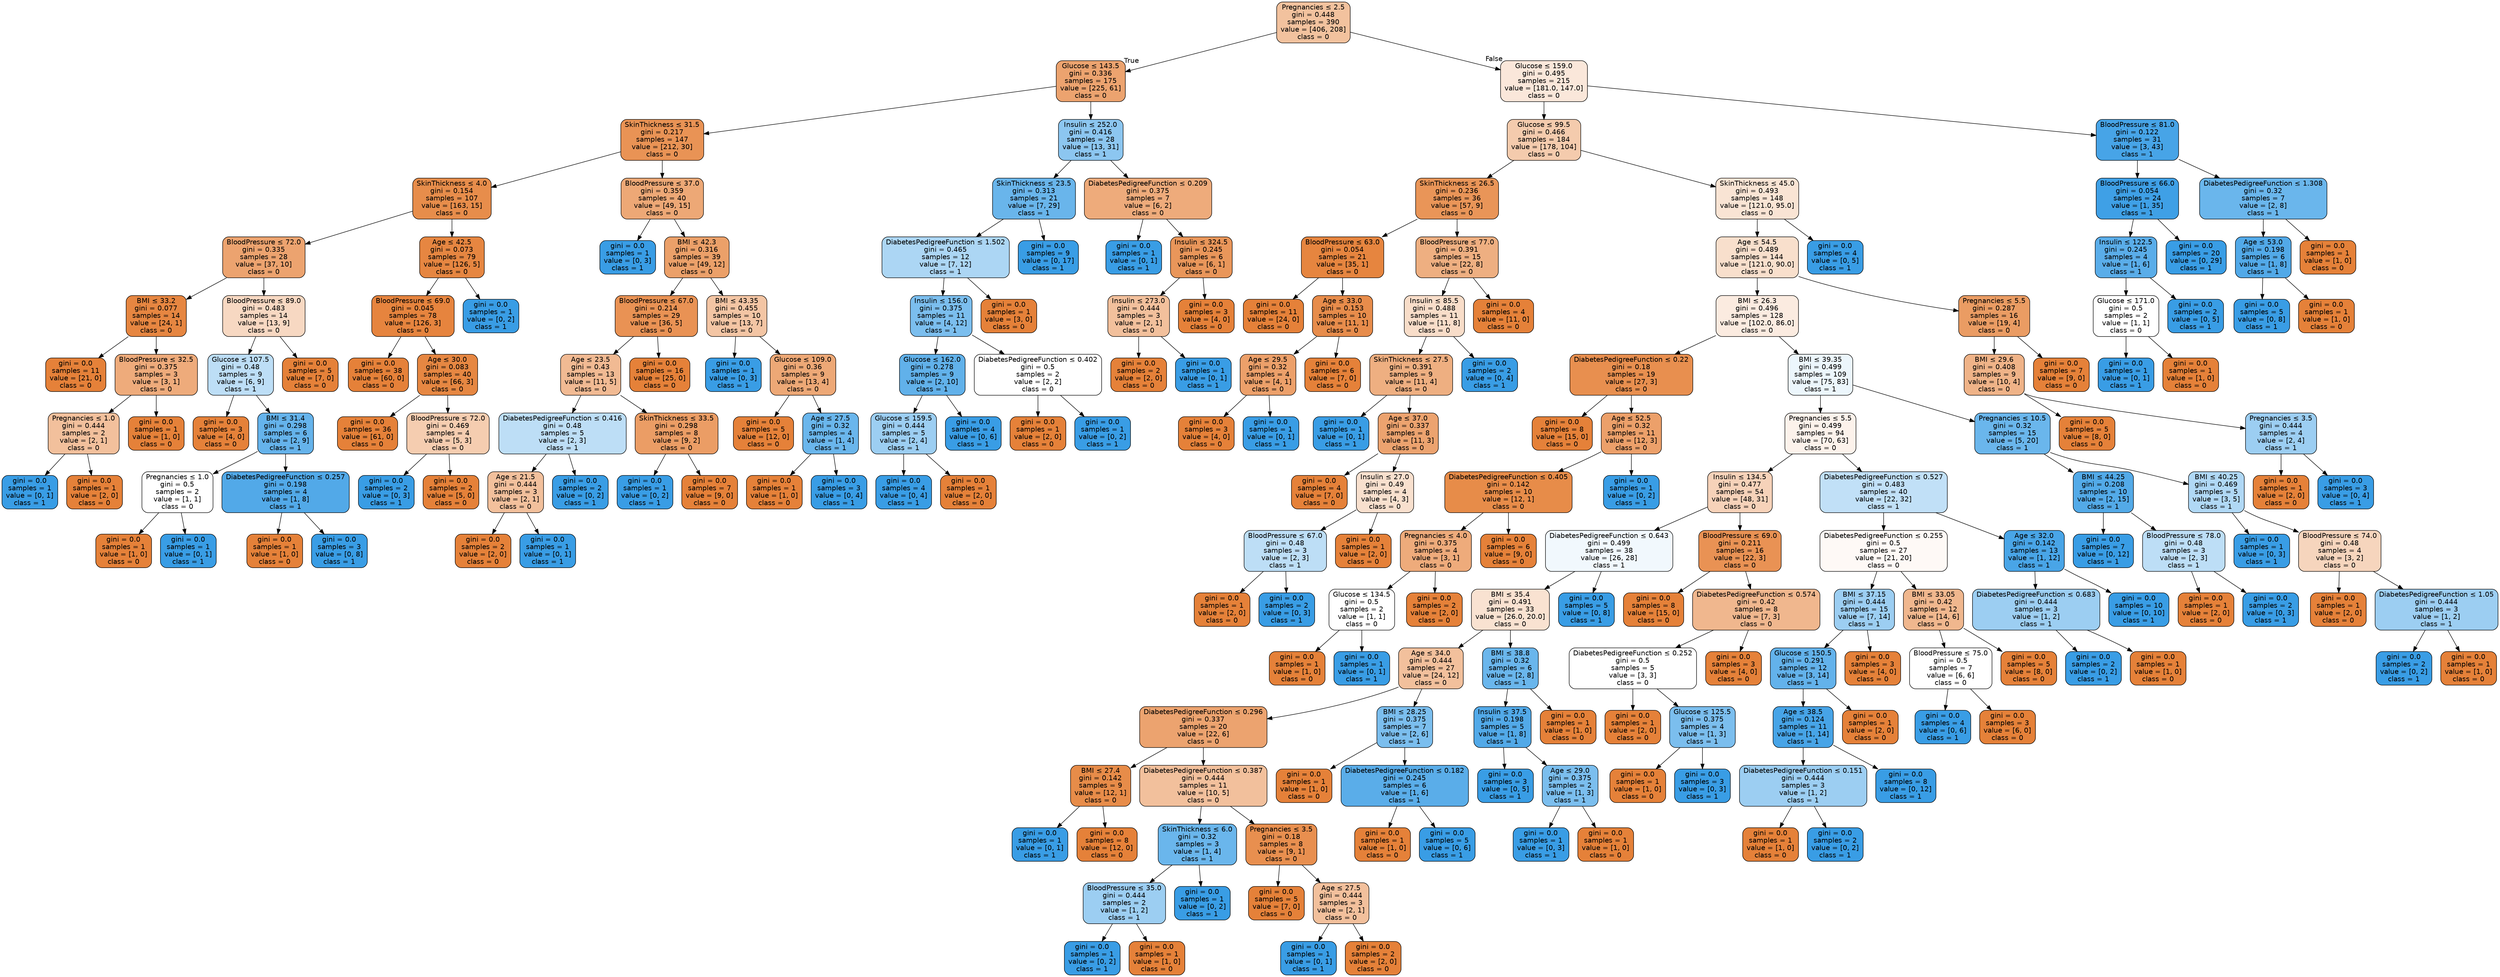 digraph Tree {
node [shape=box, style="filled, rounded", color="black", fontname="helvetica"] ;
edge [fontname="helvetica"] ;
0 [label=<Pregnancies &le; 2.5<br/>gini = 0.448<br/>samples = 390<br/>value = [406, 208]<br/>class = 0>, fillcolor="#f2c29e"] ;
1 [label=<Glucose &le; 143.5<br/>gini = 0.336<br/>samples = 175<br/>value = [225, 61]<br/>class = 0>, fillcolor="#eca36f"] ;
0 -> 1 [labeldistance=2.5, labelangle=45, headlabel="True"] ;
2 [label=<SkinThickness &le; 31.5<br/>gini = 0.217<br/>samples = 147<br/>value = [212, 30]<br/>class = 0>, fillcolor="#e99355"] ;
1 -> 2 ;
3 [label=<SkinThickness &le; 4.0<br/>gini = 0.154<br/>samples = 107<br/>value = [163, 15]<br/>class = 0>, fillcolor="#e78d4b"] ;
2 -> 3 ;
4 [label=<BloodPressure &le; 72.0<br/>gini = 0.335<br/>samples = 28<br/>value = [37, 10]<br/>class = 0>, fillcolor="#eca36f"] ;
3 -> 4 ;
5 [label=<BMI &le; 33.2<br/>gini = 0.077<br/>samples = 14<br/>value = [24, 1]<br/>class = 0>, fillcolor="#e68641"] ;
4 -> 5 ;
6 [label=<gini = 0.0<br/>samples = 11<br/>value = [21, 0]<br/>class = 0>, fillcolor="#e58139"] ;
5 -> 6 ;
7 [label=<BloodPressure &le; 32.5<br/>gini = 0.375<br/>samples = 3<br/>value = [3, 1]<br/>class = 0>, fillcolor="#eeab7b"] ;
5 -> 7 ;
8 [label=<Pregnancies &le; 1.0<br/>gini = 0.444<br/>samples = 2<br/>value = [2, 1]<br/>class = 0>, fillcolor="#f2c09c"] ;
7 -> 8 ;
9 [label=<gini = 0.0<br/>samples = 1<br/>value = [0, 1]<br/>class = 1>, fillcolor="#399de5"] ;
8 -> 9 ;
10 [label=<gini = 0.0<br/>samples = 1<br/>value = [2, 0]<br/>class = 0>, fillcolor="#e58139"] ;
8 -> 10 ;
11 [label=<gini = 0.0<br/>samples = 1<br/>value = [1, 0]<br/>class = 0>, fillcolor="#e58139"] ;
7 -> 11 ;
12 [label=<BloodPressure &le; 89.0<br/>gini = 0.483<br/>samples = 14<br/>value = [13, 9]<br/>class = 0>, fillcolor="#f7d8c2"] ;
4 -> 12 ;
13 [label=<Glucose &le; 107.5<br/>gini = 0.48<br/>samples = 9<br/>value = [6, 9]<br/>class = 1>, fillcolor="#bddef6"] ;
12 -> 13 ;
14 [label=<gini = 0.0<br/>samples = 3<br/>value = [4, 0]<br/>class = 0>, fillcolor="#e58139"] ;
13 -> 14 ;
15 [label=<BMI &le; 31.4<br/>gini = 0.298<br/>samples = 6<br/>value = [2, 9]<br/>class = 1>, fillcolor="#65b3eb"] ;
13 -> 15 ;
16 [label=<Pregnancies &le; 1.0<br/>gini = 0.5<br/>samples = 2<br/>value = [1, 1]<br/>class = 0>, fillcolor="#ffffff"] ;
15 -> 16 ;
17 [label=<gini = 0.0<br/>samples = 1<br/>value = [1, 0]<br/>class = 0>, fillcolor="#e58139"] ;
16 -> 17 ;
18 [label=<gini = 0.0<br/>samples = 1<br/>value = [0, 1]<br/>class = 1>, fillcolor="#399de5"] ;
16 -> 18 ;
19 [label=<DiabetesPedigreeFunction &le; 0.257<br/>gini = 0.198<br/>samples = 4<br/>value = [1, 8]<br/>class = 1>, fillcolor="#52a9e8"] ;
15 -> 19 ;
20 [label=<gini = 0.0<br/>samples = 1<br/>value = [1, 0]<br/>class = 0>, fillcolor="#e58139"] ;
19 -> 20 ;
21 [label=<gini = 0.0<br/>samples = 3<br/>value = [0, 8]<br/>class = 1>, fillcolor="#399de5"] ;
19 -> 21 ;
22 [label=<gini = 0.0<br/>samples = 5<br/>value = [7, 0]<br/>class = 0>, fillcolor="#e58139"] ;
12 -> 22 ;
23 [label=<Age &le; 42.5<br/>gini = 0.073<br/>samples = 79<br/>value = [126, 5]<br/>class = 0>, fillcolor="#e68641"] ;
3 -> 23 ;
24 [label=<BloodPressure &le; 69.0<br/>gini = 0.045<br/>samples = 78<br/>value = [126, 3]<br/>class = 0>, fillcolor="#e6843e"] ;
23 -> 24 ;
25 [label=<gini = 0.0<br/>samples = 38<br/>value = [60, 0]<br/>class = 0>, fillcolor="#e58139"] ;
24 -> 25 ;
26 [label=<Age &le; 30.0<br/>gini = 0.083<br/>samples = 40<br/>value = [66, 3]<br/>class = 0>, fillcolor="#e68742"] ;
24 -> 26 ;
27 [label=<gini = 0.0<br/>samples = 36<br/>value = [61, 0]<br/>class = 0>, fillcolor="#e58139"] ;
26 -> 27 ;
28 [label=<BloodPressure &le; 72.0<br/>gini = 0.469<br/>samples = 4<br/>value = [5, 3]<br/>class = 0>, fillcolor="#f5cdb0"] ;
26 -> 28 ;
29 [label=<gini = 0.0<br/>samples = 2<br/>value = [0, 3]<br/>class = 1>, fillcolor="#399de5"] ;
28 -> 29 ;
30 [label=<gini = 0.0<br/>samples = 2<br/>value = [5, 0]<br/>class = 0>, fillcolor="#e58139"] ;
28 -> 30 ;
31 [label=<gini = 0.0<br/>samples = 1<br/>value = [0, 2]<br/>class = 1>, fillcolor="#399de5"] ;
23 -> 31 ;
32 [label=<BloodPressure &le; 37.0<br/>gini = 0.359<br/>samples = 40<br/>value = [49, 15]<br/>class = 0>, fillcolor="#eda876"] ;
2 -> 32 ;
33 [label=<gini = 0.0<br/>samples = 1<br/>value = [0, 3]<br/>class = 1>, fillcolor="#399de5"] ;
32 -> 33 ;
34 [label=<BMI &le; 42.3<br/>gini = 0.316<br/>samples = 39<br/>value = [49, 12]<br/>class = 0>, fillcolor="#eba069"] ;
32 -> 34 ;
35 [label=<BloodPressure &le; 67.0<br/>gini = 0.214<br/>samples = 29<br/>value = [36, 5]<br/>class = 0>, fillcolor="#e99254"] ;
34 -> 35 ;
36 [label=<Age &le; 23.5<br/>gini = 0.43<br/>samples = 13<br/>value = [11, 5]<br/>class = 0>, fillcolor="#f1ba93"] ;
35 -> 36 ;
37 [label=<DiabetesPedigreeFunction &le; 0.416<br/>gini = 0.48<br/>samples = 5<br/>value = [2, 3]<br/>class = 1>, fillcolor="#bddef6"] ;
36 -> 37 ;
38 [label=<Age &le; 21.5<br/>gini = 0.444<br/>samples = 3<br/>value = [2, 1]<br/>class = 0>, fillcolor="#f2c09c"] ;
37 -> 38 ;
39 [label=<gini = 0.0<br/>samples = 2<br/>value = [2, 0]<br/>class = 0>, fillcolor="#e58139"] ;
38 -> 39 ;
40 [label=<gini = 0.0<br/>samples = 1<br/>value = [0, 1]<br/>class = 1>, fillcolor="#399de5"] ;
38 -> 40 ;
41 [label=<gini = 0.0<br/>samples = 2<br/>value = [0, 2]<br/>class = 1>, fillcolor="#399de5"] ;
37 -> 41 ;
42 [label=<SkinThickness &le; 33.5<br/>gini = 0.298<br/>samples = 8<br/>value = [9, 2]<br/>class = 0>, fillcolor="#eb9d65"] ;
36 -> 42 ;
43 [label=<gini = 0.0<br/>samples = 1<br/>value = [0, 2]<br/>class = 1>, fillcolor="#399de5"] ;
42 -> 43 ;
44 [label=<gini = 0.0<br/>samples = 7<br/>value = [9, 0]<br/>class = 0>, fillcolor="#e58139"] ;
42 -> 44 ;
45 [label=<gini = 0.0<br/>samples = 16<br/>value = [25, 0]<br/>class = 0>, fillcolor="#e58139"] ;
35 -> 45 ;
46 [label=<BMI &le; 43.35<br/>gini = 0.455<br/>samples = 10<br/>value = [13, 7]<br/>class = 0>, fillcolor="#f3c5a4"] ;
34 -> 46 ;
47 [label=<gini = 0.0<br/>samples = 1<br/>value = [0, 3]<br/>class = 1>, fillcolor="#399de5"] ;
46 -> 47 ;
48 [label=<Glucose &le; 109.0<br/>gini = 0.36<br/>samples = 9<br/>value = [13, 4]<br/>class = 0>, fillcolor="#eda876"] ;
46 -> 48 ;
49 [label=<gini = 0.0<br/>samples = 5<br/>value = [12, 0]<br/>class = 0>, fillcolor="#e58139"] ;
48 -> 49 ;
50 [label=<Age &le; 27.5<br/>gini = 0.32<br/>samples = 4<br/>value = [1, 4]<br/>class = 1>, fillcolor="#6ab6ec"] ;
48 -> 50 ;
51 [label=<gini = 0.0<br/>samples = 1<br/>value = [1, 0]<br/>class = 0>, fillcolor="#e58139"] ;
50 -> 51 ;
52 [label=<gini = 0.0<br/>samples = 3<br/>value = [0, 4]<br/>class = 1>, fillcolor="#399de5"] ;
50 -> 52 ;
53 [label=<Insulin &le; 252.0<br/>gini = 0.416<br/>samples = 28<br/>value = [13, 31]<br/>class = 1>, fillcolor="#8cc6f0"] ;
1 -> 53 ;
54 [label=<SkinThickness &le; 23.5<br/>gini = 0.313<br/>samples = 21<br/>value = [7, 29]<br/>class = 1>, fillcolor="#69b5eb"] ;
53 -> 54 ;
55 [label=<DiabetesPedigreeFunction &le; 1.502<br/>gini = 0.465<br/>samples = 12<br/>value = [7, 12]<br/>class = 1>, fillcolor="#acd6f4"] ;
54 -> 55 ;
56 [label=<Insulin &le; 156.0<br/>gini = 0.375<br/>samples = 11<br/>value = [4, 12]<br/>class = 1>, fillcolor="#7bbeee"] ;
55 -> 56 ;
57 [label=<Glucose &le; 162.0<br/>gini = 0.278<br/>samples = 9<br/>value = [2, 10]<br/>class = 1>, fillcolor="#61b1ea"] ;
56 -> 57 ;
58 [label=<Glucose &le; 159.5<br/>gini = 0.444<br/>samples = 5<br/>value = [2, 4]<br/>class = 1>, fillcolor="#9ccef2"] ;
57 -> 58 ;
59 [label=<gini = 0.0<br/>samples = 4<br/>value = [0, 4]<br/>class = 1>, fillcolor="#399de5"] ;
58 -> 59 ;
60 [label=<gini = 0.0<br/>samples = 1<br/>value = [2, 0]<br/>class = 0>, fillcolor="#e58139"] ;
58 -> 60 ;
61 [label=<gini = 0.0<br/>samples = 4<br/>value = [0, 6]<br/>class = 1>, fillcolor="#399de5"] ;
57 -> 61 ;
62 [label=<DiabetesPedigreeFunction &le; 0.402<br/>gini = 0.5<br/>samples = 2<br/>value = [2, 2]<br/>class = 0>, fillcolor="#ffffff"] ;
56 -> 62 ;
63 [label=<gini = 0.0<br/>samples = 1<br/>value = [2, 0]<br/>class = 0>, fillcolor="#e58139"] ;
62 -> 63 ;
64 [label=<gini = 0.0<br/>samples = 1<br/>value = [0, 2]<br/>class = 1>, fillcolor="#399de5"] ;
62 -> 64 ;
65 [label=<gini = 0.0<br/>samples = 1<br/>value = [3, 0]<br/>class = 0>, fillcolor="#e58139"] ;
55 -> 65 ;
66 [label=<gini = 0.0<br/>samples = 9<br/>value = [0, 17]<br/>class = 1>, fillcolor="#399de5"] ;
54 -> 66 ;
67 [label=<DiabetesPedigreeFunction &le; 0.209<br/>gini = 0.375<br/>samples = 7<br/>value = [6, 2]<br/>class = 0>, fillcolor="#eeab7b"] ;
53 -> 67 ;
68 [label=<gini = 0.0<br/>samples = 1<br/>value = [0, 1]<br/>class = 1>, fillcolor="#399de5"] ;
67 -> 68 ;
69 [label=<Insulin &le; 324.5<br/>gini = 0.245<br/>samples = 6<br/>value = [6, 1]<br/>class = 0>, fillcolor="#e9965a"] ;
67 -> 69 ;
70 [label=<Insulin &le; 273.0<br/>gini = 0.444<br/>samples = 3<br/>value = [2, 1]<br/>class = 0>, fillcolor="#f2c09c"] ;
69 -> 70 ;
71 [label=<gini = 0.0<br/>samples = 2<br/>value = [2, 0]<br/>class = 0>, fillcolor="#e58139"] ;
70 -> 71 ;
72 [label=<gini = 0.0<br/>samples = 1<br/>value = [0, 1]<br/>class = 1>, fillcolor="#399de5"] ;
70 -> 72 ;
73 [label=<gini = 0.0<br/>samples = 3<br/>value = [4, 0]<br/>class = 0>, fillcolor="#e58139"] ;
69 -> 73 ;
74 [label=<Glucose &le; 159.0<br/>gini = 0.495<br/>samples = 215<br/>value = [181.0, 147.0]<br/>class = 0>, fillcolor="#fae7da"] ;
0 -> 74 [labeldistance=2.5, labelangle=-45, headlabel="False"] ;
75 [label=<Glucose &le; 99.5<br/>gini = 0.466<br/>samples = 184<br/>value = [178, 104]<br/>class = 0>, fillcolor="#f4cbad"] ;
74 -> 75 ;
76 [label=<SkinThickness &le; 26.5<br/>gini = 0.236<br/>samples = 36<br/>value = [57, 9]<br/>class = 0>, fillcolor="#e99558"] ;
75 -> 76 ;
77 [label=<BloodPressure &le; 63.0<br/>gini = 0.054<br/>samples = 21<br/>value = [35, 1]<br/>class = 0>, fillcolor="#e6853f"] ;
76 -> 77 ;
78 [label=<gini = 0.0<br/>samples = 11<br/>value = [24, 0]<br/>class = 0>, fillcolor="#e58139"] ;
77 -> 78 ;
79 [label=<Age &le; 33.0<br/>gini = 0.153<br/>samples = 10<br/>value = [11, 1]<br/>class = 0>, fillcolor="#e78c4b"] ;
77 -> 79 ;
80 [label=<Age &le; 29.5<br/>gini = 0.32<br/>samples = 4<br/>value = [4, 1]<br/>class = 0>, fillcolor="#eca06a"] ;
79 -> 80 ;
81 [label=<gini = 0.0<br/>samples = 3<br/>value = [4, 0]<br/>class = 0>, fillcolor="#e58139"] ;
80 -> 81 ;
82 [label=<gini = 0.0<br/>samples = 1<br/>value = [0, 1]<br/>class = 1>, fillcolor="#399de5"] ;
80 -> 82 ;
83 [label=<gini = 0.0<br/>samples = 6<br/>value = [7, 0]<br/>class = 0>, fillcolor="#e58139"] ;
79 -> 83 ;
84 [label=<BloodPressure &le; 77.0<br/>gini = 0.391<br/>samples = 15<br/>value = [22, 8]<br/>class = 0>, fillcolor="#eeaf81"] ;
76 -> 84 ;
85 [label=<Insulin &le; 85.5<br/>gini = 0.488<br/>samples = 11<br/>value = [11, 8]<br/>class = 0>, fillcolor="#f8ddc9"] ;
84 -> 85 ;
86 [label=<SkinThickness &le; 27.5<br/>gini = 0.391<br/>samples = 9<br/>value = [11, 4]<br/>class = 0>, fillcolor="#eeaf81"] ;
85 -> 86 ;
87 [label=<gini = 0.0<br/>samples = 1<br/>value = [0, 1]<br/>class = 1>, fillcolor="#399de5"] ;
86 -> 87 ;
88 [label=<Age &le; 37.0<br/>gini = 0.337<br/>samples = 8<br/>value = [11, 3]<br/>class = 0>, fillcolor="#eca36f"] ;
86 -> 88 ;
89 [label=<gini = 0.0<br/>samples = 4<br/>value = [7, 0]<br/>class = 0>, fillcolor="#e58139"] ;
88 -> 89 ;
90 [label=<Insulin &le; 27.0<br/>gini = 0.49<br/>samples = 4<br/>value = [4, 3]<br/>class = 0>, fillcolor="#f8e0ce"] ;
88 -> 90 ;
91 [label=<BloodPressure &le; 67.0<br/>gini = 0.48<br/>samples = 3<br/>value = [2, 3]<br/>class = 1>, fillcolor="#bddef6"] ;
90 -> 91 ;
92 [label=<gini = 0.0<br/>samples = 1<br/>value = [2, 0]<br/>class = 0>, fillcolor="#e58139"] ;
91 -> 92 ;
93 [label=<gini = 0.0<br/>samples = 2<br/>value = [0, 3]<br/>class = 1>, fillcolor="#399de5"] ;
91 -> 93 ;
94 [label=<gini = 0.0<br/>samples = 1<br/>value = [2, 0]<br/>class = 0>, fillcolor="#e58139"] ;
90 -> 94 ;
95 [label=<gini = 0.0<br/>samples = 2<br/>value = [0, 4]<br/>class = 1>, fillcolor="#399de5"] ;
85 -> 95 ;
96 [label=<gini = 0.0<br/>samples = 4<br/>value = [11, 0]<br/>class = 0>, fillcolor="#e58139"] ;
84 -> 96 ;
97 [label=<SkinThickness &le; 45.0<br/>gini = 0.493<br/>samples = 148<br/>value = [121.0, 95.0]<br/>class = 0>, fillcolor="#f9e4d4"] ;
75 -> 97 ;
98 [label=<Age &le; 54.5<br/>gini = 0.489<br/>samples = 144<br/>value = [121.0, 90.0]<br/>class = 0>, fillcolor="#f8dfcc"] ;
97 -> 98 ;
99 [label=<BMI &le; 26.3<br/>gini = 0.496<br/>samples = 128<br/>value = [102.0, 86.0]<br/>class = 0>, fillcolor="#fbebe0"] ;
98 -> 99 ;
100 [label=<DiabetesPedigreeFunction &le; 0.22<br/>gini = 0.18<br/>samples = 19<br/>value = [27, 3]<br/>class = 0>, fillcolor="#e88f4f"] ;
99 -> 100 ;
101 [label=<gini = 0.0<br/>samples = 8<br/>value = [15, 0]<br/>class = 0>, fillcolor="#e58139"] ;
100 -> 101 ;
102 [label=<Age &le; 52.5<br/>gini = 0.32<br/>samples = 11<br/>value = [12, 3]<br/>class = 0>, fillcolor="#eca06a"] ;
100 -> 102 ;
103 [label=<DiabetesPedigreeFunction &le; 0.405<br/>gini = 0.142<br/>samples = 10<br/>value = [12, 1]<br/>class = 0>, fillcolor="#e78c49"] ;
102 -> 103 ;
104 [label=<Pregnancies &le; 4.0<br/>gini = 0.375<br/>samples = 4<br/>value = [3, 1]<br/>class = 0>, fillcolor="#eeab7b"] ;
103 -> 104 ;
105 [label=<Glucose &le; 134.5<br/>gini = 0.5<br/>samples = 2<br/>value = [1, 1]<br/>class = 0>, fillcolor="#ffffff"] ;
104 -> 105 ;
106 [label=<gini = 0.0<br/>samples = 1<br/>value = [1, 0]<br/>class = 0>, fillcolor="#e58139"] ;
105 -> 106 ;
107 [label=<gini = 0.0<br/>samples = 1<br/>value = [0, 1]<br/>class = 1>, fillcolor="#399de5"] ;
105 -> 107 ;
108 [label=<gini = 0.0<br/>samples = 2<br/>value = [2, 0]<br/>class = 0>, fillcolor="#e58139"] ;
104 -> 108 ;
109 [label=<gini = 0.0<br/>samples = 6<br/>value = [9, 0]<br/>class = 0>, fillcolor="#e58139"] ;
103 -> 109 ;
110 [label=<gini = 0.0<br/>samples = 1<br/>value = [0, 2]<br/>class = 1>, fillcolor="#399de5"] ;
102 -> 110 ;
111 [label=<BMI &le; 39.35<br/>gini = 0.499<br/>samples = 109<br/>value = [75, 83]<br/>class = 1>, fillcolor="#ecf6fc"] ;
99 -> 111 ;
112 [label=<Pregnancies &le; 5.5<br/>gini = 0.499<br/>samples = 94<br/>value = [70, 63]<br/>class = 0>, fillcolor="#fcf2eb"] ;
111 -> 112 ;
113 [label=<Insulin &le; 134.5<br/>gini = 0.477<br/>samples = 54<br/>value = [48, 31]<br/>class = 0>, fillcolor="#f6d2b9"] ;
112 -> 113 ;
114 [label=<DiabetesPedigreeFunction &le; 0.643<br/>gini = 0.499<br/>samples = 38<br/>value = [26, 28]<br/>class = 1>, fillcolor="#f1f8fd"] ;
113 -> 114 ;
115 [label=<BMI &le; 35.4<br/>gini = 0.491<br/>samples = 33<br/>value = [26.0, 20.0]<br/>class = 0>, fillcolor="#f9e2d1"] ;
114 -> 115 ;
116 [label=<Age &le; 34.0<br/>gini = 0.444<br/>samples = 27<br/>value = [24, 12]<br/>class = 0>, fillcolor="#f2c09c"] ;
115 -> 116 ;
117 [label=<DiabetesPedigreeFunction &le; 0.296<br/>gini = 0.337<br/>samples = 20<br/>value = [22, 6]<br/>class = 0>, fillcolor="#eca36f"] ;
116 -> 117 ;
118 [label=<BMI &le; 27.4<br/>gini = 0.142<br/>samples = 9<br/>value = [12, 1]<br/>class = 0>, fillcolor="#e78c49"] ;
117 -> 118 ;
119 [label=<gini = 0.0<br/>samples = 1<br/>value = [0, 1]<br/>class = 1>, fillcolor="#399de5"] ;
118 -> 119 ;
120 [label=<gini = 0.0<br/>samples = 8<br/>value = [12, 0]<br/>class = 0>, fillcolor="#e58139"] ;
118 -> 120 ;
121 [label=<DiabetesPedigreeFunction &le; 0.387<br/>gini = 0.444<br/>samples = 11<br/>value = [10, 5]<br/>class = 0>, fillcolor="#f2c09c"] ;
117 -> 121 ;
122 [label=<SkinThickness &le; 6.0<br/>gini = 0.32<br/>samples = 3<br/>value = [1, 4]<br/>class = 1>, fillcolor="#6ab6ec"] ;
121 -> 122 ;
123 [label=<BloodPressure &le; 35.0<br/>gini = 0.444<br/>samples = 2<br/>value = [1, 2]<br/>class = 1>, fillcolor="#9ccef2"] ;
122 -> 123 ;
124 [label=<gini = 0.0<br/>samples = 1<br/>value = [0, 2]<br/>class = 1>, fillcolor="#399de5"] ;
123 -> 124 ;
125 [label=<gini = 0.0<br/>samples = 1<br/>value = [1, 0]<br/>class = 0>, fillcolor="#e58139"] ;
123 -> 125 ;
126 [label=<gini = 0.0<br/>samples = 1<br/>value = [0, 2]<br/>class = 1>, fillcolor="#399de5"] ;
122 -> 126 ;
127 [label=<Pregnancies &le; 3.5<br/>gini = 0.18<br/>samples = 8<br/>value = [9, 1]<br/>class = 0>, fillcolor="#e88f4f"] ;
121 -> 127 ;
128 [label=<gini = 0.0<br/>samples = 5<br/>value = [7, 0]<br/>class = 0>, fillcolor="#e58139"] ;
127 -> 128 ;
129 [label=<Age &le; 27.5<br/>gini = 0.444<br/>samples = 3<br/>value = [2, 1]<br/>class = 0>, fillcolor="#f2c09c"] ;
127 -> 129 ;
130 [label=<gini = 0.0<br/>samples = 1<br/>value = [0, 1]<br/>class = 1>, fillcolor="#399de5"] ;
129 -> 130 ;
131 [label=<gini = 0.0<br/>samples = 2<br/>value = [2, 0]<br/>class = 0>, fillcolor="#e58139"] ;
129 -> 131 ;
132 [label=<BMI &le; 28.25<br/>gini = 0.375<br/>samples = 7<br/>value = [2, 6]<br/>class = 1>, fillcolor="#7bbeee"] ;
116 -> 132 ;
133 [label=<gini = 0.0<br/>samples = 1<br/>value = [1, 0]<br/>class = 0>, fillcolor="#e58139"] ;
132 -> 133 ;
134 [label=<DiabetesPedigreeFunction &le; 0.182<br/>gini = 0.245<br/>samples = 6<br/>value = [1, 6]<br/>class = 1>, fillcolor="#5aade9"] ;
132 -> 134 ;
135 [label=<gini = 0.0<br/>samples = 1<br/>value = [1, 0]<br/>class = 0>, fillcolor="#e58139"] ;
134 -> 135 ;
136 [label=<gini = 0.0<br/>samples = 5<br/>value = [0, 6]<br/>class = 1>, fillcolor="#399de5"] ;
134 -> 136 ;
137 [label=<BMI &le; 38.8<br/>gini = 0.32<br/>samples = 6<br/>value = [2, 8]<br/>class = 1>, fillcolor="#6ab6ec"] ;
115 -> 137 ;
138 [label=<Insulin &le; 37.5<br/>gini = 0.198<br/>samples = 5<br/>value = [1, 8]<br/>class = 1>, fillcolor="#52a9e8"] ;
137 -> 138 ;
139 [label=<gini = 0.0<br/>samples = 3<br/>value = [0, 5]<br/>class = 1>, fillcolor="#399de5"] ;
138 -> 139 ;
140 [label=<Age &le; 29.0<br/>gini = 0.375<br/>samples = 2<br/>value = [1, 3]<br/>class = 1>, fillcolor="#7bbeee"] ;
138 -> 140 ;
141 [label=<gini = 0.0<br/>samples = 1<br/>value = [0, 3]<br/>class = 1>, fillcolor="#399de5"] ;
140 -> 141 ;
142 [label=<gini = 0.0<br/>samples = 1<br/>value = [1, 0]<br/>class = 0>, fillcolor="#e58139"] ;
140 -> 142 ;
143 [label=<gini = 0.0<br/>samples = 1<br/>value = [1, 0]<br/>class = 0>, fillcolor="#e58139"] ;
137 -> 143 ;
144 [label=<gini = 0.0<br/>samples = 5<br/>value = [0, 8]<br/>class = 1>, fillcolor="#399de5"] ;
114 -> 144 ;
145 [label=<BloodPressure &le; 69.0<br/>gini = 0.211<br/>samples = 16<br/>value = [22, 3]<br/>class = 0>, fillcolor="#e99254"] ;
113 -> 145 ;
146 [label=<gini = 0.0<br/>samples = 8<br/>value = [15, 0]<br/>class = 0>, fillcolor="#e58139"] ;
145 -> 146 ;
147 [label=<DiabetesPedigreeFunction &le; 0.574<br/>gini = 0.42<br/>samples = 8<br/>value = [7, 3]<br/>class = 0>, fillcolor="#f0b78e"] ;
145 -> 147 ;
148 [label=<DiabetesPedigreeFunction &le; 0.252<br/>gini = 0.5<br/>samples = 5<br/>value = [3, 3]<br/>class = 0>, fillcolor="#ffffff"] ;
147 -> 148 ;
149 [label=<gini = 0.0<br/>samples = 1<br/>value = [2, 0]<br/>class = 0>, fillcolor="#e58139"] ;
148 -> 149 ;
150 [label=<Glucose &le; 125.5<br/>gini = 0.375<br/>samples = 4<br/>value = [1, 3]<br/>class = 1>, fillcolor="#7bbeee"] ;
148 -> 150 ;
151 [label=<gini = 0.0<br/>samples = 1<br/>value = [1, 0]<br/>class = 0>, fillcolor="#e58139"] ;
150 -> 151 ;
152 [label=<gini = 0.0<br/>samples = 3<br/>value = [0, 3]<br/>class = 1>, fillcolor="#399de5"] ;
150 -> 152 ;
153 [label=<gini = 0.0<br/>samples = 3<br/>value = [4, 0]<br/>class = 0>, fillcolor="#e58139"] ;
147 -> 153 ;
154 [label=<DiabetesPedigreeFunction &le; 0.527<br/>gini = 0.483<br/>samples = 40<br/>value = [22, 32]<br/>class = 1>, fillcolor="#c1e0f7"] ;
112 -> 154 ;
155 [label=<DiabetesPedigreeFunction &le; 0.255<br/>gini = 0.5<br/>samples = 27<br/>value = [21, 20]<br/>class = 0>, fillcolor="#fef9f6"] ;
154 -> 155 ;
156 [label=<BMI &le; 37.15<br/>gini = 0.444<br/>samples = 15<br/>value = [7, 14]<br/>class = 1>, fillcolor="#9ccef2"] ;
155 -> 156 ;
157 [label=<Glucose &le; 150.5<br/>gini = 0.291<br/>samples = 12<br/>value = [3, 14]<br/>class = 1>, fillcolor="#63b2eb"] ;
156 -> 157 ;
158 [label=<Age &le; 38.5<br/>gini = 0.124<br/>samples = 11<br/>value = [1, 14]<br/>class = 1>, fillcolor="#47a4e7"] ;
157 -> 158 ;
159 [label=<DiabetesPedigreeFunction &le; 0.151<br/>gini = 0.444<br/>samples = 3<br/>value = [1, 2]<br/>class = 1>, fillcolor="#9ccef2"] ;
158 -> 159 ;
160 [label=<gini = 0.0<br/>samples = 1<br/>value = [1, 0]<br/>class = 0>, fillcolor="#e58139"] ;
159 -> 160 ;
161 [label=<gini = 0.0<br/>samples = 2<br/>value = [0, 2]<br/>class = 1>, fillcolor="#399de5"] ;
159 -> 161 ;
162 [label=<gini = 0.0<br/>samples = 8<br/>value = [0, 12]<br/>class = 1>, fillcolor="#399de5"] ;
158 -> 162 ;
163 [label=<gini = 0.0<br/>samples = 1<br/>value = [2, 0]<br/>class = 0>, fillcolor="#e58139"] ;
157 -> 163 ;
164 [label=<gini = 0.0<br/>samples = 3<br/>value = [4, 0]<br/>class = 0>, fillcolor="#e58139"] ;
156 -> 164 ;
165 [label=<BMI &le; 33.05<br/>gini = 0.42<br/>samples = 12<br/>value = [14, 6]<br/>class = 0>, fillcolor="#f0b78e"] ;
155 -> 165 ;
166 [label=<BloodPressure &le; 75.0<br/>gini = 0.5<br/>samples = 7<br/>value = [6, 6]<br/>class = 0>, fillcolor="#ffffff"] ;
165 -> 166 ;
167 [label=<gini = 0.0<br/>samples = 4<br/>value = [0, 6]<br/>class = 1>, fillcolor="#399de5"] ;
166 -> 167 ;
168 [label=<gini = 0.0<br/>samples = 3<br/>value = [6, 0]<br/>class = 0>, fillcolor="#e58139"] ;
166 -> 168 ;
169 [label=<gini = 0.0<br/>samples = 5<br/>value = [8, 0]<br/>class = 0>, fillcolor="#e58139"] ;
165 -> 169 ;
170 [label=<Age &le; 32.0<br/>gini = 0.142<br/>samples = 13<br/>value = [1, 12]<br/>class = 1>, fillcolor="#49a5e7"] ;
154 -> 170 ;
171 [label=<DiabetesPedigreeFunction &le; 0.683<br/>gini = 0.444<br/>samples = 3<br/>value = [1, 2]<br/>class = 1>, fillcolor="#9ccef2"] ;
170 -> 171 ;
172 [label=<gini = 0.0<br/>samples = 2<br/>value = [0, 2]<br/>class = 1>, fillcolor="#399de5"] ;
171 -> 172 ;
173 [label=<gini = 0.0<br/>samples = 1<br/>value = [1, 0]<br/>class = 0>, fillcolor="#e58139"] ;
171 -> 173 ;
174 [label=<gini = 0.0<br/>samples = 10<br/>value = [0, 10]<br/>class = 1>, fillcolor="#399de5"] ;
170 -> 174 ;
175 [label=<Pregnancies &le; 10.5<br/>gini = 0.32<br/>samples = 15<br/>value = [5, 20]<br/>class = 1>, fillcolor="#6ab6ec"] ;
111 -> 175 ;
176 [label=<BMI &le; 44.25<br/>gini = 0.208<br/>samples = 10<br/>value = [2, 15]<br/>class = 1>, fillcolor="#53aae8"] ;
175 -> 176 ;
177 [label=<gini = 0.0<br/>samples = 7<br/>value = [0, 12]<br/>class = 1>, fillcolor="#399de5"] ;
176 -> 177 ;
178 [label=<BloodPressure &le; 78.0<br/>gini = 0.48<br/>samples = 3<br/>value = [2, 3]<br/>class = 1>, fillcolor="#bddef6"] ;
176 -> 178 ;
179 [label=<gini = 0.0<br/>samples = 1<br/>value = [2, 0]<br/>class = 0>, fillcolor="#e58139"] ;
178 -> 179 ;
180 [label=<gini = 0.0<br/>samples = 2<br/>value = [0, 3]<br/>class = 1>, fillcolor="#399de5"] ;
178 -> 180 ;
181 [label=<BMI &le; 40.25<br/>gini = 0.469<br/>samples = 5<br/>value = [3, 5]<br/>class = 1>, fillcolor="#b0d8f5"] ;
175 -> 181 ;
182 [label=<gini = 0.0<br/>samples = 1<br/>value = [0, 3]<br/>class = 1>, fillcolor="#399de5"] ;
181 -> 182 ;
183 [label=<BloodPressure &le; 74.0<br/>gini = 0.48<br/>samples = 4<br/>value = [3, 2]<br/>class = 0>, fillcolor="#f6d5bd"] ;
181 -> 183 ;
184 [label=<gini = 0.0<br/>samples = 1<br/>value = [2, 0]<br/>class = 0>, fillcolor="#e58139"] ;
183 -> 184 ;
185 [label=<DiabetesPedigreeFunction &le; 1.05<br/>gini = 0.444<br/>samples = 3<br/>value = [1, 2]<br/>class = 1>, fillcolor="#9ccef2"] ;
183 -> 185 ;
186 [label=<gini = 0.0<br/>samples = 2<br/>value = [0, 2]<br/>class = 1>, fillcolor="#399de5"] ;
185 -> 186 ;
187 [label=<gini = 0.0<br/>samples = 1<br/>value = [1, 0]<br/>class = 0>, fillcolor="#e58139"] ;
185 -> 187 ;
188 [label=<Pregnancies &le; 5.5<br/>gini = 0.287<br/>samples = 16<br/>value = [19, 4]<br/>class = 0>, fillcolor="#ea9c63"] ;
98 -> 188 ;
189 [label=<BMI &le; 29.6<br/>gini = 0.408<br/>samples = 9<br/>value = [10, 4]<br/>class = 0>, fillcolor="#efb388"] ;
188 -> 189 ;
190 [label=<gini = 0.0<br/>samples = 5<br/>value = [8, 0]<br/>class = 0>, fillcolor="#e58139"] ;
189 -> 190 ;
191 [label=<Pregnancies &le; 3.5<br/>gini = 0.444<br/>samples = 4<br/>value = [2, 4]<br/>class = 1>, fillcolor="#9ccef2"] ;
189 -> 191 ;
192 [label=<gini = 0.0<br/>samples = 1<br/>value = [2, 0]<br/>class = 0>, fillcolor="#e58139"] ;
191 -> 192 ;
193 [label=<gini = 0.0<br/>samples = 3<br/>value = [0, 4]<br/>class = 1>, fillcolor="#399de5"] ;
191 -> 193 ;
194 [label=<gini = 0.0<br/>samples = 7<br/>value = [9, 0]<br/>class = 0>, fillcolor="#e58139"] ;
188 -> 194 ;
195 [label=<gini = 0.0<br/>samples = 4<br/>value = [0, 5]<br/>class = 1>, fillcolor="#399de5"] ;
97 -> 195 ;
196 [label=<BloodPressure &le; 81.0<br/>gini = 0.122<br/>samples = 31<br/>value = [3, 43]<br/>class = 1>, fillcolor="#47a4e7"] ;
74 -> 196 ;
197 [label=<BloodPressure &le; 66.0<br/>gini = 0.054<br/>samples = 24<br/>value = [1, 35]<br/>class = 1>, fillcolor="#3fa0e6"] ;
196 -> 197 ;
198 [label=<Insulin &le; 122.5<br/>gini = 0.245<br/>samples = 4<br/>value = [1, 6]<br/>class = 1>, fillcolor="#5aade9"] ;
197 -> 198 ;
199 [label=<Glucose &le; 171.0<br/>gini = 0.5<br/>samples = 2<br/>value = [1, 1]<br/>class = 0>, fillcolor="#ffffff"] ;
198 -> 199 ;
200 [label=<gini = 0.0<br/>samples = 1<br/>value = [0, 1]<br/>class = 1>, fillcolor="#399de5"] ;
199 -> 200 ;
201 [label=<gini = 0.0<br/>samples = 1<br/>value = [1, 0]<br/>class = 0>, fillcolor="#e58139"] ;
199 -> 201 ;
202 [label=<gini = 0.0<br/>samples = 2<br/>value = [0, 5]<br/>class = 1>, fillcolor="#399de5"] ;
198 -> 202 ;
203 [label=<gini = 0.0<br/>samples = 20<br/>value = [0, 29]<br/>class = 1>, fillcolor="#399de5"] ;
197 -> 203 ;
204 [label=<DiabetesPedigreeFunction &le; 1.308<br/>gini = 0.32<br/>samples = 7<br/>value = [2, 8]<br/>class = 1>, fillcolor="#6ab6ec"] ;
196 -> 204 ;
205 [label=<Age &le; 53.0<br/>gini = 0.198<br/>samples = 6<br/>value = [1, 8]<br/>class = 1>, fillcolor="#52a9e8"] ;
204 -> 205 ;
206 [label=<gini = 0.0<br/>samples = 5<br/>value = [0, 8]<br/>class = 1>, fillcolor="#399de5"] ;
205 -> 206 ;
207 [label=<gini = 0.0<br/>samples = 1<br/>value = [1, 0]<br/>class = 0>, fillcolor="#e58139"] ;
205 -> 207 ;
208 [label=<gini = 0.0<br/>samples = 1<br/>value = [1, 0]<br/>class = 0>, fillcolor="#e58139"] ;
204 -> 208 ;
}